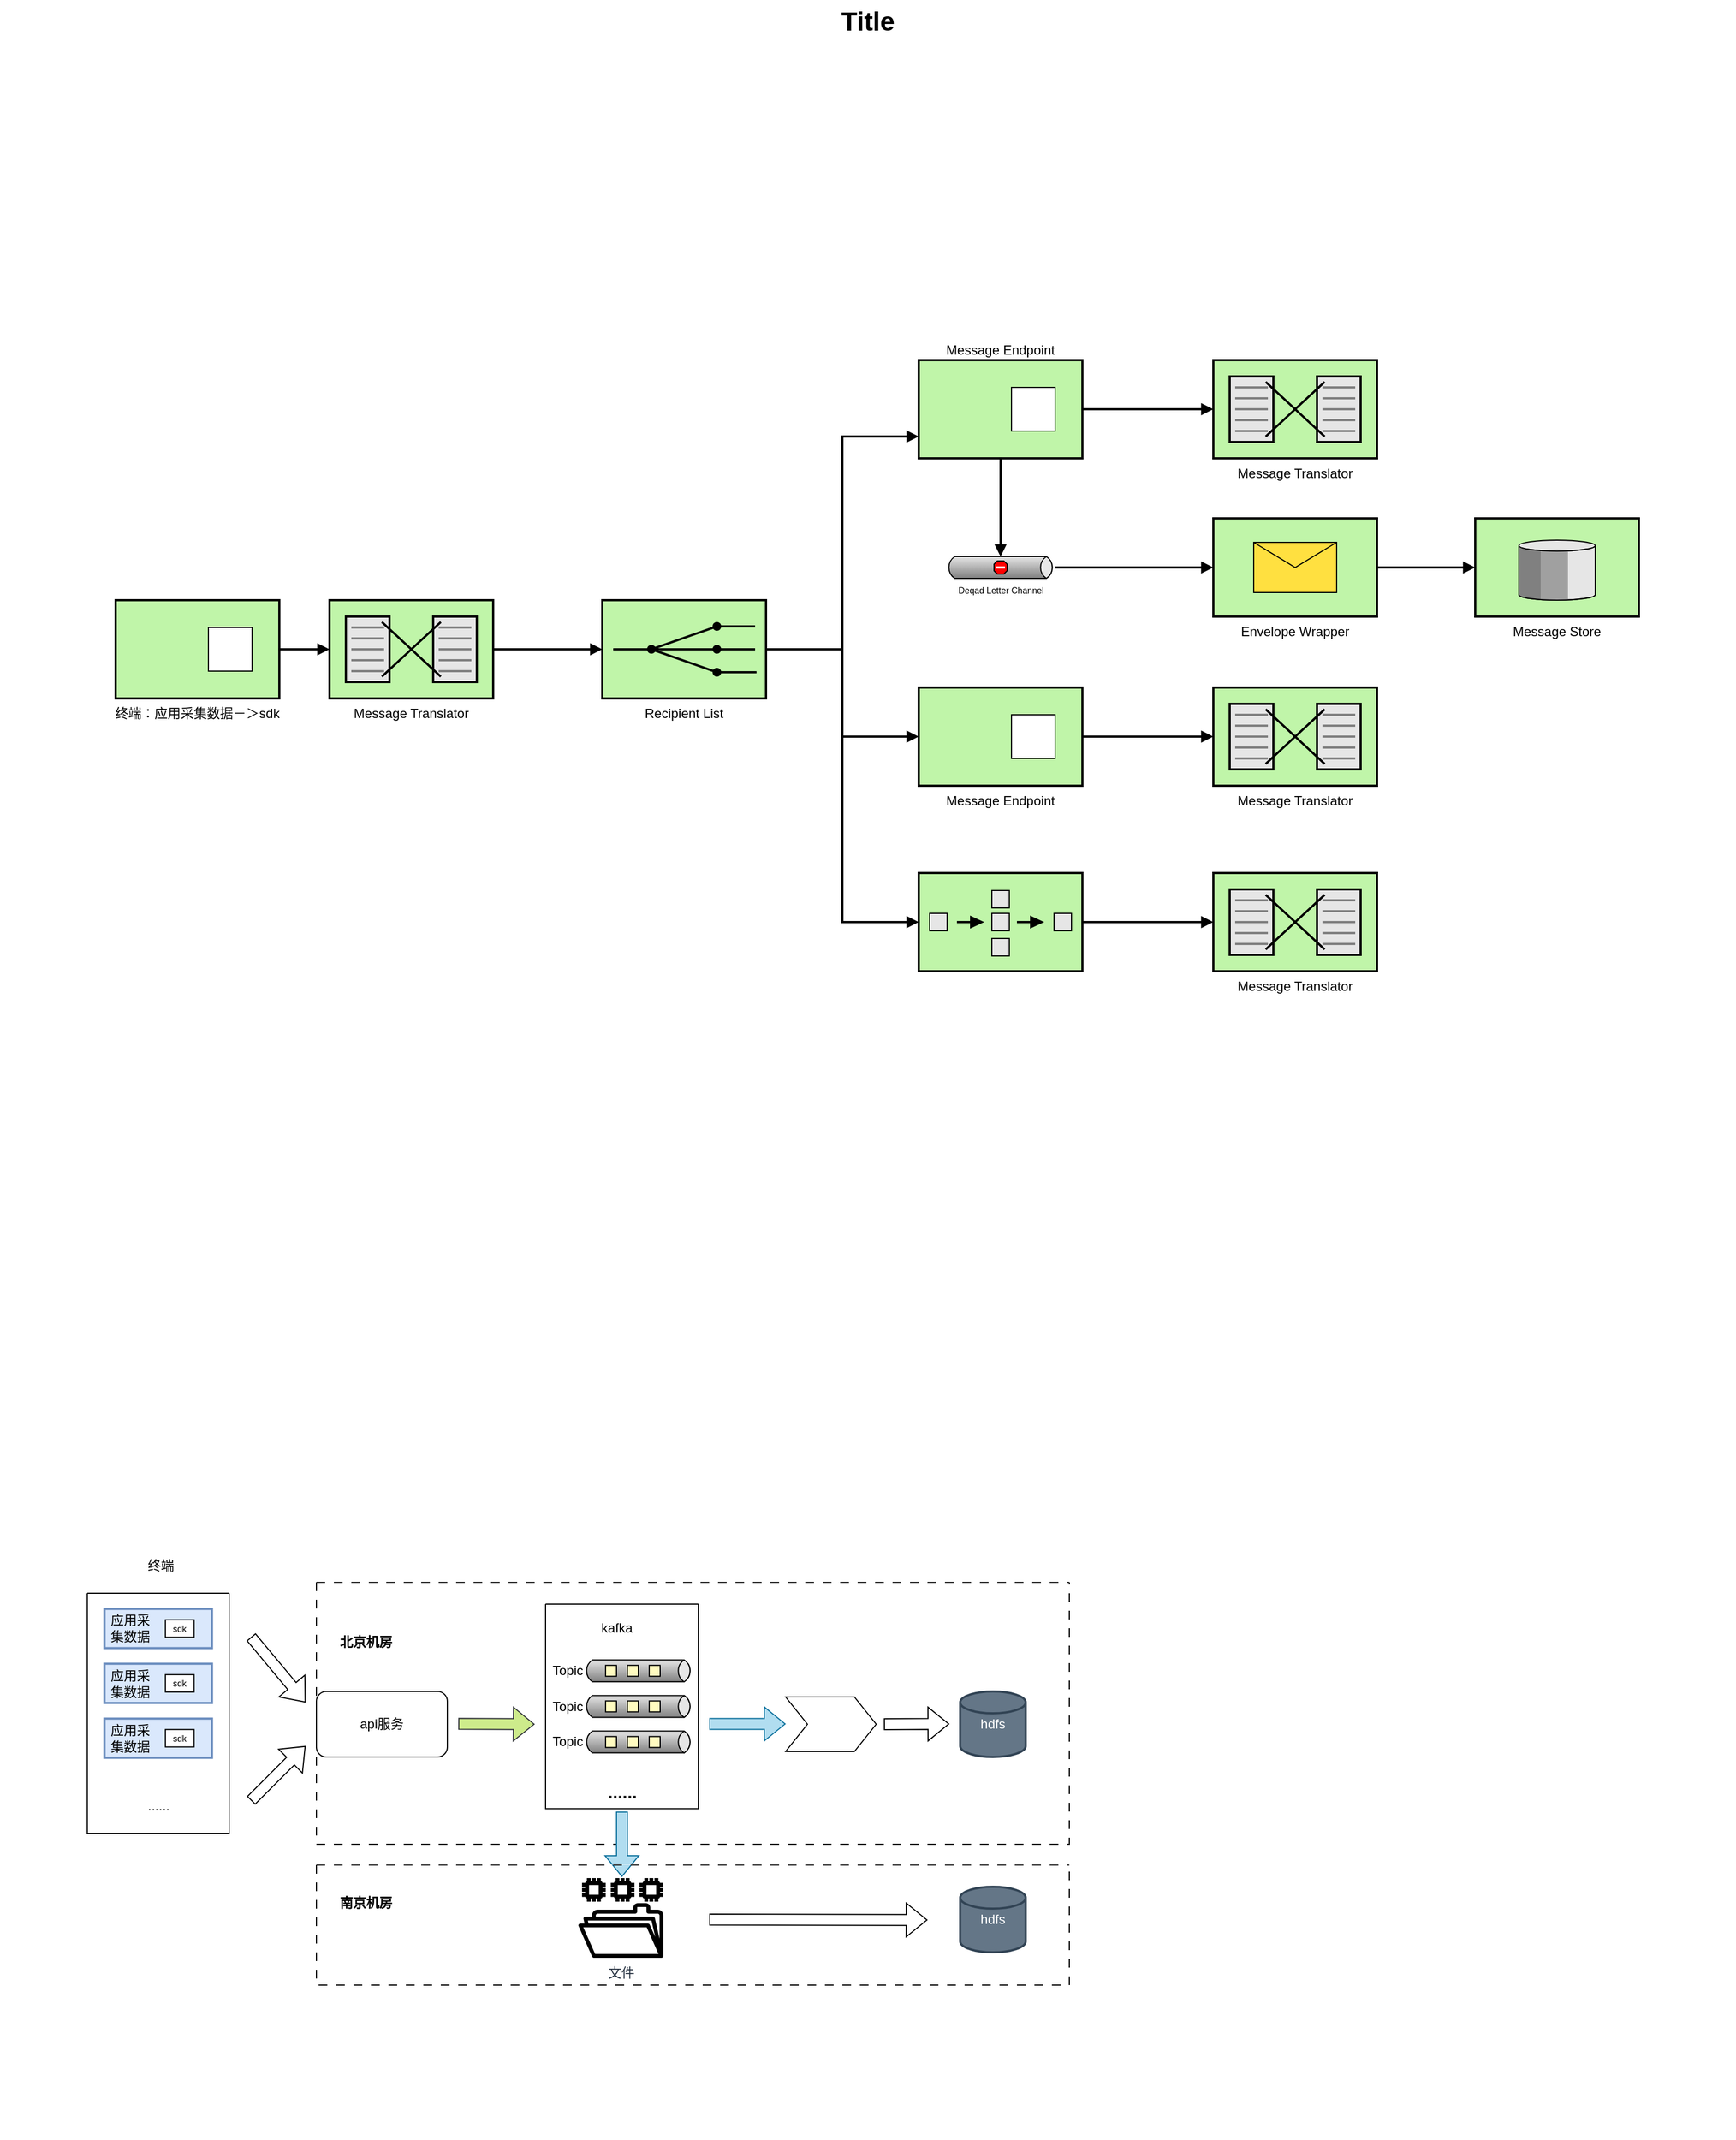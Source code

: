 <mxfile version="20.8.23" type="github">
  <diagram name="Page-1" id="74b105a0-9070-1c63-61bc-23e55f88626e">
    <mxGraphModel dx="1374" dy="763" grid="1" gridSize="10" guides="1" tooltips="1" connect="1" arrows="1" fold="1" page="1" pageScale="1.5" pageWidth="1169" pageHeight="826" background="none" math="0" shadow="0">
      <root>
        <mxCell id="0" style=";html=1;" />
        <mxCell id="1" style=";html=1;" parent="0" />
        <mxCell id="10b056a9c633e61c-18" style="edgeStyle=orthogonalEdgeStyle;rounded=0;html=1;endArrow=block;endFill=1;jettySize=auto;orthogonalLoop=1;strokeWidth=2;startArrow=none;startFill=0;" parent="1" source="10b056a9c633e61c-1" target="10b056a9c633e61c-2" edge="1">
          <mxGeometry relative="1" as="geometry" />
        </mxCell>
        <mxCell id="10b056a9c633e61c-1" value="Message Translator" style="strokeWidth=2;dashed=0;align=center;fontSize=12;shape=mxgraph.eip.message_translator;fillColor=#c0f5a9;verticalLabelPosition=bottom;verticalAlign=top;" parent="1" vertex="1">
          <mxGeometry x="382" y="590" width="150" height="90" as="geometry" />
        </mxCell>
        <mxCell id="10b056a9c633e61c-19" style="edgeStyle=orthogonalEdgeStyle;rounded=0;html=1;endArrow=block;endFill=1;jettySize=auto;orthogonalLoop=1;strokeWidth=2;startArrow=none;startFill=0;" parent="1" source="10b056a9c633e61c-2" target="10b056a9c633e61c-6" edge="1">
          <mxGeometry relative="1" as="geometry">
            <Array as="points">
              <mxPoint x="852" y="635" />
              <mxPoint x="852" y="440" />
            </Array>
          </mxGeometry>
        </mxCell>
        <mxCell id="10b056a9c633e61c-20" style="edgeStyle=orthogonalEdgeStyle;rounded=0;html=1;endArrow=block;endFill=1;jettySize=auto;orthogonalLoop=1;strokeWidth=2;startArrow=none;startFill=0;" parent="1" source="10b056a9c633e61c-2" target="10b056a9c633e61c-8" edge="1">
          <mxGeometry relative="1" as="geometry" />
        </mxCell>
        <mxCell id="10b056a9c633e61c-21" style="edgeStyle=orthogonalEdgeStyle;rounded=0;html=1;endArrow=block;endFill=1;jettySize=auto;orthogonalLoop=1;strokeWidth=2;startArrow=none;startFill=0;" parent="1" source="10b056a9c633e61c-2" target="10b056a9c633e61c-14" edge="1">
          <mxGeometry relative="1" as="geometry">
            <Array as="points">
              <mxPoint x="852" y="635" />
              <mxPoint x="852" y="885" />
            </Array>
          </mxGeometry>
        </mxCell>
        <mxCell id="10b056a9c633e61c-2" value="Recipient List" style="strokeWidth=2;dashed=0;align=center;fontSize=12;fillColor=#c0f5a9;verticalLabelPosition=bottom;verticalAlign=top;shape=mxgraph.eip.recipient_list;" parent="1" vertex="1">
          <mxGeometry x="632" y="590" width="150" height="90" as="geometry" />
        </mxCell>
        <mxCell id="10b056a9c633e61c-17" style="edgeStyle=orthogonalEdgeStyle;rounded=0;html=1;endArrow=block;endFill=1;jettySize=auto;orthogonalLoop=1;strokeWidth=2;startArrow=none;startFill=0;" parent="1" source="10b056a9c633e61c-4" target="10b056a9c633e61c-1" edge="1">
          <mxGeometry relative="1" as="geometry" />
        </mxCell>
        <mxCell id="10b056a9c633e61c-4" value="终端：应用采集数据－＞sdk" style="strokeWidth=2;dashed=0;align=center;fontSize=12;shape=rect;verticalLabelPosition=bottom;verticalAlign=top;fillColor=#c0f5a9" parent="1" vertex="1">
          <mxGeometry x="186" y="590" width="150" height="90" as="geometry" />
        </mxCell>
        <mxCell id="10b056a9c633e61c-5" value="" style="strokeWidth=1;dashed=0;align=center;fontSize=8;shape=rect;fillColor=#ffffff;strokeColor=#000000;" parent="10b056a9c633e61c-4" vertex="1">
          <mxGeometry x="85" y="25" width="40" height="40" as="geometry" />
        </mxCell>
        <mxCell id="10b056a9c633e61c-22" style="edgeStyle=orthogonalEdgeStyle;rounded=0;html=1;endArrow=block;endFill=1;jettySize=auto;orthogonalLoop=1;strokeWidth=2;startArrow=none;startFill=0;" parent="1" source="10b056a9c633e61c-6" target="10b056a9c633e61c-10" edge="1">
          <mxGeometry relative="1" as="geometry" />
        </mxCell>
        <mxCell id="10b056a9c633e61c-25" style="edgeStyle=orthogonalEdgeStyle;rounded=0;html=1;endArrow=block;endFill=1;jettySize=auto;orthogonalLoop=1;strokeWidth=2;startArrow=none;startFill=0;" parent="1" source="10b056a9c633e61c-6" target="10b056a9c633e61c-12" edge="1">
          <mxGeometry relative="1" as="geometry" />
        </mxCell>
        <mxCell id="10b056a9c633e61c-6" value="Message Endpoint" style="strokeWidth=2;dashed=0;align=center;fontSize=12;shape=rect;verticalLabelPosition=top;verticalAlign=bottom;fillColor=#c0f5a9;labelPosition=center;" parent="1" vertex="1">
          <mxGeometry x="922" y="370" width="150" height="90" as="geometry" />
        </mxCell>
        <mxCell id="10b056a9c633e61c-7" value="" style="strokeWidth=1;dashed=0;align=center;fontSize=8;shape=rect;fillColor=#ffffff;strokeColor=#000000;" parent="10b056a9c633e61c-6" vertex="1">
          <mxGeometry x="85" y="25" width="40" height="40" as="geometry" />
        </mxCell>
        <mxCell id="10b056a9c633e61c-23" style="edgeStyle=orthogonalEdgeStyle;rounded=0;html=1;endArrow=block;endFill=1;jettySize=auto;orthogonalLoop=1;strokeWidth=2;startArrow=none;startFill=0;" parent="1" source="10b056a9c633e61c-8" target="10b056a9c633e61c-11" edge="1">
          <mxGeometry relative="1" as="geometry" />
        </mxCell>
        <mxCell id="10b056a9c633e61c-8" value="Message Endpoint" style="strokeWidth=2;dashed=0;align=center;fontSize=12;shape=rect;verticalLabelPosition=bottom;verticalAlign=top;fillColor=#c0f5a9" parent="1" vertex="1">
          <mxGeometry x="922" y="670" width="150" height="90" as="geometry" />
        </mxCell>
        <mxCell id="10b056a9c633e61c-9" value="" style="strokeWidth=1;dashed=0;align=center;fontSize=8;shape=rect" parent="10b056a9c633e61c-8" vertex="1">
          <mxGeometry x="85" y="25" width="40" height="40" as="geometry" />
        </mxCell>
        <mxCell id="10b056a9c633e61c-10" value="Message Translator" style="strokeWidth=2;dashed=0;align=center;fontSize=12;shape=mxgraph.eip.message_translator;fillColor=#c0f5a9;verticalLabelPosition=bottom;verticalAlign=top;" parent="1" vertex="1">
          <mxGeometry x="1192" y="370" width="150" height="90" as="geometry" />
        </mxCell>
        <mxCell id="10b056a9c633e61c-11" value="Message Translator" style="strokeWidth=2;dashed=0;align=center;fontSize=12;shape=mxgraph.eip.message_translator;fillColor=#c0f5a9;verticalLabelPosition=bottom;verticalAlign=top;" parent="1" vertex="1">
          <mxGeometry x="1192" y="670" width="150" height="90" as="geometry" />
        </mxCell>
        <mxCell id="10b056a9c633e61c-26" style="edgeStyle=orthogonalEdgeStyle;rounded=0;html=1;endArrow=block;endFill=1;jettySize=auto;orthogonalLoop=1;strokeWidth=2;startArrow=none;startFill=0;" parent="1" source="10b056a9c633e61c-12" target="10b056a9c633e61c-13" edge="1">
          <mxGeometry relative="1" as="geometry" />
        </mxCell>
        <mxCell id="10b056a9c633e61c-12" value="Deqad Letter Channel" style="strokeWidth=1;dashed=0;align=center;html=1;fontSize=8;shape=mxgraph.eip.deadLetterChannel;verticalLabelPosition=bottom;labelBackgroundColor=#ffffff;verticalAlign=top;" parent="1" vertex="1">
          <mxGeometry x="947" y="550" width="100" height="20" as="geometry" />
        </mxCell>
        <mxCell id="10b056a9c633e61c-27" style="edgeStyle=orthogonalEdgeStyle;rounded=0;html=1;endArrow=block;endFill=1;jettySize=auto;orthogonalLoop=1;strokeWidth=2;startArrow=none;startFill=0;" parent="1" source="10b056a9c633e61c-13" target="10b056a9c633e61c-15" edge="1">
          <mxGeometry relative="1" as="geometry" />
        </mxCell>
        <mxCell id="10b056a9c633e61c-13" value="Envelope Wrapper" style="strokeWidth=2;dashed=0;align=center;fontSize=12;fillColor=#c0f5a9;verticalLabelPosition=bottom;verticalAlign=top;shape=mxgraph.eip.envelope_wrapper;" parent="1" vertex="1">
          <mxGeometry x="1192" y="515" width="150" height="90" as="geometry" />
        </mxCell>
        <mxCell id="10b056a9c633e61c-24" style="edgeStyle=orthogonalEdgeStyle;rounded=0;html=1;endArrow=block;endFill=1;jettySize=auto;orthogonalLoop=1;strokeWidth=2;startArrow=none;startFill=0;" parent="1" source="10b056a9c633e61c-14" target="10b056a9c633e61c-16" edge="1">
          <mxGeometry relative="1" as="geometry" />
        </mxCell>
        <mxCell id="10b056a9c633e61c-14" value="" style="strokeWidth=2;dashed=0;align=center;fontSize=12;fillColor=#c0f5a9;verticalLabelPosition=bottom;verticalAlign=top;shape=mxgraph.eip.composed_message_processor;" parent="1" vertex="1">
          <mxGeometry x="922" y="840" width="150" height="90" as="geometry" />
        </mxCell>
        <mxCell id="10b056a9c633e61c-15" value="Message Store" style="strokeWidth=2;dashed=0;align=center;fontSize=12;verticalLabelPosition=bottom;verticalAlign=top;shape=mxgraph.eip.message_store;fillColor=#c0f5a9" parent="1" vertex="1">
          <mxGeometry x="1432" y="515" width="150" height="90" as="geometry" />
        </mxCell>
        <mxCell id="10b056a9c633e61c-16" value="Message Translator" style="strokeWidth=2;dashed=0;align=center;fontSize=12;shape=mxgraph.eip.message_translator;fillColor=#c0f5a9;verticalLabelPosition=bottom;verticalAlign=top;" parent="1" vertex="1">
          <mxGeometry x="1192" y="840" width="150" height="90" as="geometry" />
        </mxCell>
        <mxCell id="10b056a9c633e61c-30" value="Title" style="text;strokeColor=none;fillColor=none;html=1;fontSize=24;fontStyle=1;verticalAlign=middle;align=center;" parent="1" vertex="1">
          <mxGeometry x="80" y="40" width="1590" height="40" as="geometry" />
        </mxCell>
        <mxCell id="8BmL1JRRTXiNpXpdPoc--17" value="" style="group" vertex="1" connectable="0" parent="1">
          <mxGeometry x="160" y="1460" width="130" height="540" as="geometry" />
        </mxCell>
        <mxCell id="8BmL1JRRTXiNpXpdPoc--94" value="" style="group" vertex="1" connectable="0" parent="8BmL1JRRTXiNpXpdPoc--17">
          <mxGeometry width="130" height="260" as="geometry" />
        </mxCell>
        <mxCell id="8BmL1JRRTXiNpXpdPoc--5" value="" style="swimlane;startSize=0;" vertex="1" parent="8BmL1JRRTXiNpXpdPoc--94">
          <mxGeometry y="40" width="130" height="220" as="geometry" />
        </mxCell>
        <mxCell id="8BmL1JRRTXiNpXpdPoc--7" value="" style="strokeWidth=2;dashed=0;align=center;fontSize=8;shape=rect;verticalLabelPosition=bottom;verticalAlign=top;fillColor=#dae8fc;strokeColor=#6c8ebf;" vertex="1" parent="8BmL1JRRTXiNpXpdPoc--5">
          <mxGeometry x="15.758" y="14.359" width="98.484" height="35.897" as="geometry" />
        </mxCell>
        <mxCell id="8BmL1JRRTXiNpXpdPoc--8" value="sdk" style="strokeWidth=1;dashed=0;align=center;fontSize=8;shape=rect;" vertex="1" parent="8BmL1JRRTXiNpXpdPoc--7">
          <mxGeometry x="55.808" y="9.972" width="26.262" height="15.954" as="geometry" />
        </mxCell>
        <mxCell id="8BmL1JRRTXiNpXpdPoc--11" value="应用采集数据" style="text;html=1;strokeColor=none;fillColor=none;align=center;verticalAlign=middle;whiteSpace=wrap;rounded=0;" vertex="1" parent="8BmL1JRRTXiNpXpdPoc--7">
          <mxGeometry x="3.939" y="11.966" width="39.394" height="11.966" as="geometry" />
        </mxCell>
        <mxCell id="8BmL1JRRTXiNpXpdPoc--16" value="......" style="text;html=1;align=center;verticalAlign=middle;resizable=0;points=[];autosize=1;strokeColor=none;fillColor=none;" vertex="1" parent="8BmL1JRRTXiNpXpdPoc--5">
          <mxGeometry x="45.002" y="179.996" width="40" height="30" as="geometry" />
        </mxCell>
        <mxCell id="8BmL1JRRTXiNpXpdPoc--43" value="" style="strokeWidth=2;dashed=0;align=center;fontSize=8;shape=rect;verticalLabelPosition=bottom;verticalAlign=top;fillColor=#dae8fc;strokeColor=#6c8ebf;" vertex="1" parent="8BmL1JRRTXiNpXpdPoc--5">
          <mxGeometry x="15.758" y="64.615" width="98.484" height="35.897" as="geometry" />
        </mxCell>
        <mxCell id="8BmL1JRRTXiNpXpdPoc--44" value="sdk" style="strokeWidth=1;dashed=0;align=center;fontSize=8;shape=rect;" vertex="1" parent="8BmL1JRRTXiNpXpdPoc--43">
          <mxGeometry x="55.808" y="9.972" width="26.262" height="15.954" as="geometry" />
        </mxCell>
        <mxCell id="8BmL1JRRTXiNpXpdPoc--45" value="应用采集数据" style="text;html=1;strokeColor=none;fillColor=none;align=center;verticalAlign=middle;whiteSpace=wrap;rounded=0;" vertex="1" parent="8BmL1JRRTXiNpXpdPoc--43">
          <mxGeometry x="3.939" y="11.966" width="39.394" height="11.966" as="geometry" />
        </mxCell>
        <mxCell id="8BmL1JRRTXiNpXpdPoc--46" value="" style="strokeWidth=2;dashed=0;align=center;fontSize=8;shape=rect;verticalLabelPosition=bottom;verticalAlign=top;fillColor=#dae8fc;strokeColor=#6c8ebf;" vertex="1" parent="8BmL1JRRTXiNpXpdPoc--5">
          <mxGeometry x="15.758" y="114.872" width="98.484" height="35.897" as="geometry" />
        </mxCell>
        <mxCell id="8BmL1JRRTXiNpXpdPoc--47" value="sdk" style="strokeWidth=1;dashed=0;align=center;fontSize=8;shape=rect;" vertex="1" parent="8BmL1JRRTXiNpXpdPoc--46">
          <mxGeometry x="55.808" y="9.972" width="26.262" height="15.954" as="geometry" />
        </mxCell>
        <mxCell id="8BmL1JRRTXiNpXpdPoc--48" value="应用采集数据" style="text;html=1;strokeColor=none;fillColor=none;align=center;verticalAlign=middle;whiteSpace=wrap;rounded=0;" vertex="1" parent="8BmL1JRRTXiNpXpdPoc--46">
          <mxGeometry x="3.939" y="11.966" width="39.394" height="11.966" as="geometry" />
        </mxCell>
        <mxCell id="8BmL1JRRTXiNpXpdPoc--10" value="终端" style="text;html=1;align=center;verticalAlign=middle;resizable=0;points=[];autosize=1;strokeColor=none;fillColor=none;" vertex="1" parent="8BmL1JRRTXiNpXpdPoc--94">
          <mxGeometry x="41.789" width="50" height="30" as="geometry" />
        </mxCell>
        <mxCell id="8BmL1JRRTXiNpXpdPoc--23" value="api服务" style="rounded=1;whiteSpace=wrap;html=1;" vertex="1" parent="1">
          <mxGeometry x="370" y="1590" width="120" height="60" as="geometry" />
        </mxCell>
        <mxCell id="8BmL1JRRTXiNpXpdPoc--24" value="" style="shape=flexArrow;endArrow=classic;html=1;rounded=0;" edge="1" parent="1">
          <mxGeometry width="50" height="50" relative="1" as="geometry">
            <mxPoint x="310" y="1690" as="sourcePoint" />
            <mxPoint x="360" y="1640" as="targetPoint" />
          </mxGeometry>
        </mxCell>
        <mxCell id="8BmL1JRRTXiNpXpdPoc--25" value="" style="shape=flexArrow;endArrow=classic;html=1;rounded=0;" edge="1" parent="1">
          <mxGeometry width="50" height="50" relative="1" as="geometry">
            <mxPoint x="310" y="1540" as="sourcePoint" />
            <mxPoint x="360" y="1600" as="targetPoint" />
          </mxGeometry>
        </mxCell>
        <mxCell id="8BmL1JRRTXiNpXpdPoc--28" value="" style="shape=flexArrow;endArrow=classic;html=1;rounded=0;fillColor=#cdeb8b;strokeColor=#36393d;" edge="1" parent="1">
          <mxGeometry width="50" height="50" relative="1" as="geometry">
            <mxPoint x="500" y="1619.58" as="sourcePoint" />
            <mxPoint x="570" y="1620" as="targetPoint" />
          </mxGeometry>
        </mxCell>
        <mxCell id="8BmL1JRRTXiNpXpdPoc--33" value="" style="strokeWidth=2;dashed=0;align=center;fontSize=8;html=1;shape=rect;" vertex="1" parent="1">
          <mxGeometry x="707" y="1850" as="geometry" />
        </mxCell>
        <mxCell id="8BmL1JRRTXiNpXpdPoc--56" value="" style="swimlane;startSize=0;dashed=1;dashPattern=8 8;fontStyle=1;rounded=0;shadow=0;glass=1;" vertex="1" parent="1">
          <mxGeometry x="370" y="1490" width="690" height="240" as="geometry" />
        </mxCell>
        <mxCell id="8BmL1JRRTXiNpXpdPoc--58" value="北京机房" style="text;html=1;align=center;verticalAlign=middle;resizable=0;points=[];autosize=1;strokeColor=none;fillColor=none;fontStyle=1" vertex="1" parent="8BmL1JRRTXiNpXpdPoc--56">
          <mxGeometry x="10" y="40" width="70" height="30" as="geometry" />
        </mxCell>
        <mxCell id="8BmL1JRRTXiNpXpdPoc--80" value="hdfs" style="strokeWidth=2;html=1;shape=mxgraph.flowchart.database;whiteSpace=wrap;rounded=0;shadow=0;glass=1;sketch=0;fillColor=#647687;fontColor=#ffffff;strokeColor=#314354;" vertex="1" parent="8BmL1JRRTXiNpXpdPoc--56">
          <mxGeometry x="590" y="100" width="60" height="60" as="geometry" />
        </mxCell>
        <mxCell id="8BmL1JRRTXiNpXpdPoc--39" value="" style="shape=flexArrow;endArrow=classic;html=1;rounded=0;fillColor=#b1ddf0;strokeColor=#10739e;" edge="1" parent="8BmL1JRRTXiNpXpdPoc--56">
          <mxGeometry width="50" height="50" relative="1" as="geometry">
            <mxPoint x="360" y="129.71" as="sourcePoint" />
            <mxPoint x="430" y="129.71" as="targetPoint" />
          </mxGeometry>
        </mxCell>
        <mxCell id="8BmL1JRRTXiNpXpdPoc--92" value="" style="shape=flexArrow;endArrow=classic;html=1;rounded=0;fontSize=16;fillColor=#b1ddf0;strokeColor=#10739e;" edge="1" parent="8BmL1JRRTXiNpXpdPoc--56">
          <mxGeometry width="50" height="50" relative="1" as="geometry">
            <mxPoint x="280" y="210" as="sourcePoint" />
            <mxPoint x="280" y="270" as="targetPoint" />
          </mxGeometry>
        </mxCell>
        <mxCell id="8BmL1JRRTXiNpXpdPoc--93" value="" style="shape=step;perimeter=stepPerimeter;whiteSpace=wrap;html=1;fixedSize=1;rounded=0;shadow=0;glass=1;sketch=0;fontSize=16;fillColor=#FFFFFF;" vertex="1" parent="8BmL1JRRTXiNpXpdPoc--56">
          <mxGeometry x="430" y="105" width="83" height="50" as="geometry" />
        </mxCell>
        <mxCell id="8BmL1JRRTXiNpXpdPoc--53" value="" style="shape=flexArrow;endArrow=classic;html=1;rounded=0;" edge="1" parent="8BmL1JRRTXiNpXpdPoc--56">
          <mxGeometry width="50" height="50" relative="1" as="geometry">
            <mxPoint x="520" y="130" as="sourcePoint" />
            <mxPoint x="580" y="129.71" as="targetPoint" />
          </mxGeometry>
        </mxCell>
        <mxCell id="8BmL1JRRTXiNpXpdPoc--61" value="" style="swimlane;startSize=0;dashed=1;dashPattern=8 8;fontStyle=1;rounded=0;shadow=0;glass=1;" vertex="1" parent="1">
          <mxGeometry x="370" y="1749" width="690" height="110" as="geometry" />
        </mxCell>
        <mxCell id="8BmL1JRRTXiNpXpdPoc--62" value="南京机房" style="text;html=1;align=center;verticalAlign=middle;resizable=0;points=[];autosize=1;strokeColor=none;fillColor=none;fontStyle=1" vertex="1" parent="8BmL1JRRTXiNpXpdPoc--61">
          <mxGeometry x="10" y="20" width="70" height="30" as="geometry" />
        </mxCell>
        <mxCell id="8BmL1JRRTXiNpXpdPoc--71" value="" style="shape=flexArrow;endArrow=classic;html=1;rounded=0;" edge="1" parent="8BmL1JRRTXiNpXpdPoc--61">
          <mxGeometry width="50" height="50" relative="1" as="geometry">
            <mxPoint x="360" y="50" as="sourcePoint" />
            <mxPoint x="560" y="50.42" as="targetPoint" />
          </mxGeometry>
        </mxCell>
        <mxCell id="8BmL1JRRTXiNpXpdPoc--81" value="hdfs" style="strokeWidth=2;html=1;shape=mxgraph.flowchart.database;whiteSpace=wrap;rounded=0;shadow=0;glass=1;sketch=0;fillColor=#647687;fontColor=#ffffff;strokeColor=#314354;" vertex="1" parent="8BmL1JRRTXiNpXpdPoc--61">
          <mxGeometry x="590" y="20" width="60" height="60" as="geometry" />
        </mxCell>
        <mxCell id="8BmL1JRRTXiNpXpdPoc--82" value="文件" style="sketch=0;outlineConnect=0;fontColor=#232F3E;gradientColor=none;fillColor=#000000;strokeColor=none;dashed=0;verticalLabelPosition=bottom;verticalAlign=top;align=center;html=1;fontSize=12;fontStyle=0;aspect=fixed;pointerEvents=1;shape=mxgraph.aws4.file_system;rounded=0;shadow=0;glass=1;" vertex="1" parent="8BmL1JRRTXiNpXpdPoc--61">
          <mxGeometry x="240" y="12" width="78" height="73" as="geometry" />
        </mxCell>
        <mxCell id="8BmL1JRRTXiNpXpdPoc--49" value="" style="group" vertex="1" connectable="0" parent="1">
          <mxGeometry x="580" y="1480" width="140" height="220" as="geometry" />
        </mxCell>
        <mxCell id="8BmL1JRRTXiNpXpdPoc--38" value="" style="swimlane;startSize=0;" vertex="1" parent="8BmL1JRRTXiNpXpdPoc--49">
          <mxGeometry y="30.0" width="140" height="187.41" as="geometry" />
        </mxCell>
        <mxCell id="8BmL1JRRTXiNpXpdPoc--29" value="" style="strokeWidth=1;outlineConnect=0;dashed=0;align=center;html=1;fontSize=8;shape=mxgraph.eip.dataChannel;verticalLabelPosition=bottom;labelBackgroundColor=#ffffff;verticalAlign=top;" vertex="1" parent="8BmL1JRRTXiNpXpdPoc--38">
          <mxGeometry x="35" y="52.961" width="100" height="16.296" as="geometry" />
        </mxCell>
        <mxCell id="8BmL1JRRTXiNpXpdPoc--30" value="" style="strokeWidth=1;outlineConnect=0;dashed=0;align=center;html=1;fontSize=8;shape=mxgraph.eip.dataChannel;verticalLabelPosition=bottom;labelBackgroundColor=#ffffff;verticalAlign=top;" vertex="1" parent="8BmL1JRRTXiNpXpdPoc--38">
          <mxGeometry x="35" y="85.553" width="100" height="16.296" as="geometry" />
        </mxCell>
        <mxCell id="8BmL1JRRTXiNpXpdPoc--31" value="" style="strokeWidth=1;outlineConnect=0;dashed=0;align=center;html=1;fontSize=8;shape=mxgraph.eip.dataChannel;verticalLabelPosition=bottom;labelBackgroundColor=#ffffff;verticalAlign=top;" vertex="1" parent="8BmL1JRRTXiNpXpdPoc--38">
          <mxGeometry x="35" y="118.146" width="100" height="16.296" as="geometry" />
        </mxCell>
        <mxCell id="8BmL1JRRTXiNpXpdPoc--52" value="&lt;b&gt;&lt;font style=&quot;font-size: 16px;&quot;&gt;......&lt;/font&gt;&lt;/b&gt;" style="text;html=1;align=center;verticalAlign=middle;resizable=0;points=[];autosize=1;strokeColor=none;fillColor=none;" vertex="1" parent="8BmL1JRRTXiNpXpdPoc--38">
          <mxGeometry x="45.002" y="157.407" width="50" height="30" as="geometry" />
        </mxCell>
        <mxCell id="8BmL1JRRTXiNpXpdPoc--40" value="kafka" style="text;html=1;align=center;verticalAlign=middle;resizable=0;points=[];autosize=1;strokeColor=none;fillColor=none;" vertex="1" parent="8BmL1JRRTXiNpXpdPoc--38">
          <mxGeometry x="40" y="7.414" width="50" height="30" as="geometry" />
        </mxCell>
        <mxCell id="8BmL1JRRTXiNpXpdPoc--83" value="Topic" style="text;html=1;align=center;verticalAlign=middle;resizable=0;points=[];autosize=1;strokeColor=none;fillColor=none;" vertex="1" parent="8BmL1JRRTXiNpXpdPoc--38">
          <mxGeometry x="-5" y="46.11" width="50" height="30" as="geometry" />
        </mxCell>
        <mxCell id="8BmL1JRRTXiNpXpdPoc--84" value="Topic" style="text;html=1;align=center;verticalAlign=middle;resizable=0;points=[];autosize=1;strokeColor=none;fillColor=none;" vertex="1" parent="8BmL1JRRTXiNpXpdPoc--38">
          <mxGeometry x="-5" y="78.7" width="50" height="30" as="geometry" />
        </mxCell>
        <mxCell id="8BmL1JRRTXiNpXpdPoc--86" value="Topic" style="text;html=1;align=center;verticalAlign=middle;resizable=0;points=[];autosize=1;strokeColor=none;fillColor=none;" vertex="1" parent="8BmL1JRRTXiNpXpdPoc--38">
          <mxGeometry x="-5" y="111.29" width="50" height="30" as="geometry" />
        </mxCell>
      </root>
    </mxGraphModel>
  </diagram>
</mxfile>
